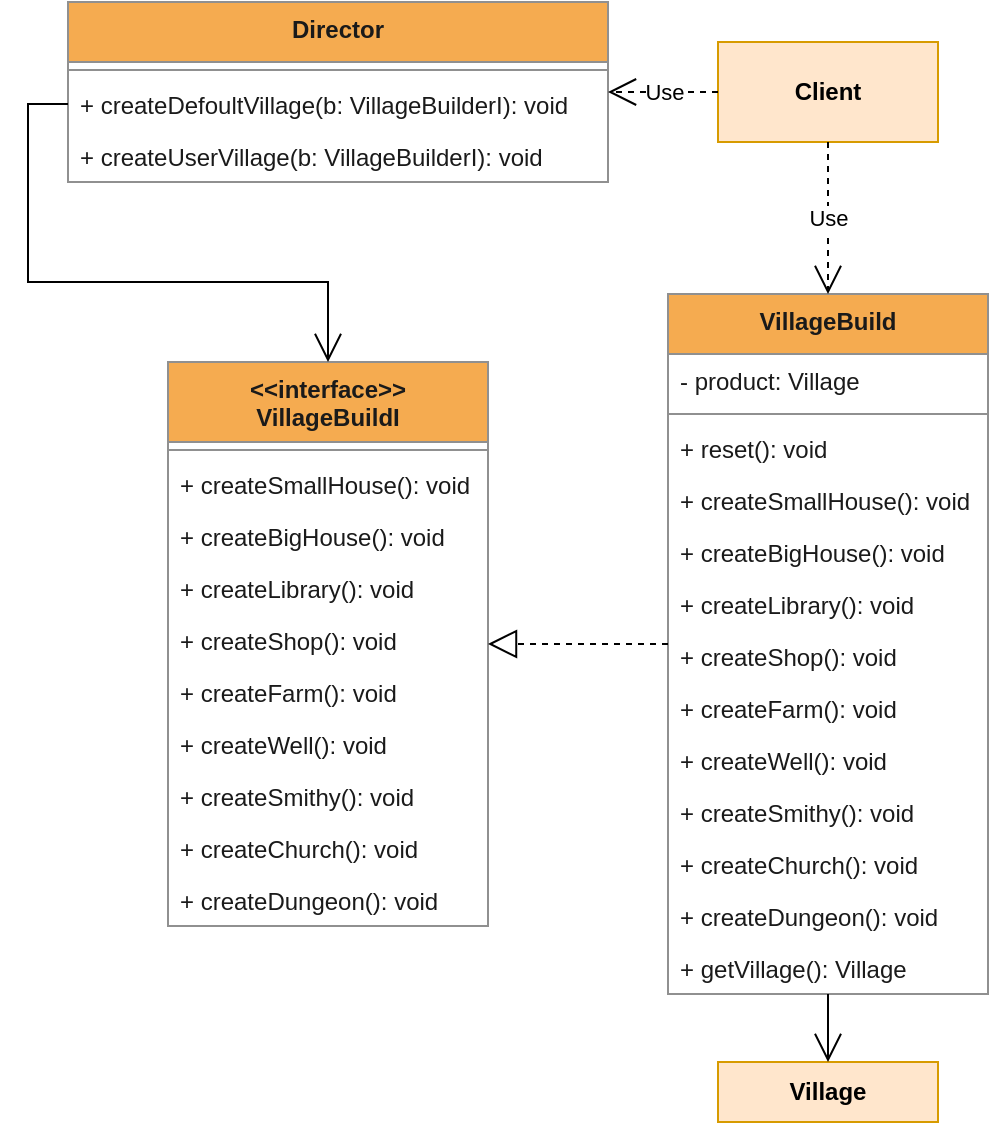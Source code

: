 <mxfile version="21.2.9" type="device">
  <diagram id="C5RBs43oDa-KdzZeNtuy" name="Page-1">
    <mxGraphModel dx="1050" dy="1750" grid="1" gridSize="10" guides="1" tooltips="1" connect="1" arrows="1" fold="1" page="1" pageScale="1" pageWidth="827" pageHeight="1169" math="0" shadow="0">
      <root>
        <mxCell id="WIyWlLk6GJQsqaUBKTNV-0" />
        <mxCell id="WIyWlLk6GJQsqaUBKTNV-1" parent="WIyWlLk6GJQsqaUBKTNV-0" />
        <mxCell id="aXRni7IWtxycw8JLSEys-0" value="&amp;lt;&amp;lt;interface&amp;gt;&amp;gt;&lt;br&gt;VillageBuildI" style="swimlane;fontStyle=1;align=center;verticalAlign=top;childLayout=stackLayout;horizontal=1;startSize=40;horizontalStack=0;resizeParent=1;resizeParentMax=0;resizeLast=0;collapsible=1;marginBottom=0;whiteSpace=wrap;html=1;labelBackgroundColor=none;fillColor=#F5AB50;strokeColor=#909090;fontColor=#1A1A1A;" parent="WIyWlLk6GJQsqaUBKTNV-1" vertex="1">
          <mxGeometry x="240" y="-20" width="160" height="282" as="geometry" />
        </mxCell>
        <mxCell id="aXRni7IWtxycw8JLSEys-2" value="" style="line;strokeWidth=1;fillColor=none;align=left;verticalAlign=middle;spacingTop=-1;spacingLeft=3;spacingRight=3;rotatable=0;labelPosition=right;points=[];portConstraint=eastwest;strokeColor=#909090;labelBackgroundColor=none;fontColor=#1A1A1A;" parent="aXRni7IWtxycw8JLSEys-0" vertex="1">
          <mxGeometry y="40" width="160" height="8" as="geometry" />
        </mxCell>
        <mxCell id="FIAMeoKrVB0VBsVTYVQM-8" value="+ createSmallHouse(): void" style="text;strokeColor=none;fillColor=none;align=left;verticalAlign=top;spacingLeft=4;spacingRight=4;overflow=hidden;rotatable=0;points=[[0,0.5],[1,0.5]];portConstraint=eastwest;whiteSpace=wrap;html=1;labelBackgroundColor=none;fontColor=#1A1A1A;" parent="aXRni7IWtxycw8JLSEys-0" vertex="1">
          <mxGeometry y="48" width="160" height="26" as="geometry" />
        </mxCell>
        <mxCell id="FIAMeoKrVB0VBsVTYVQM-0" value="+ createBigHouse(): void" style="text;strokeColor=none;fillColor=none;align=left;verticalAlign=top;spacingLeft=4;spacingRight=4;overflow=hidden;rotatable=0;points=[[0,0.5],[1,0.5]];portConstraint=eastwest;whiteSpace=wrap;html=1;labelBackgroundColor=none;fontColor=#1A1A1A;" parent="aXRni7IWtxycw8JLSEys-0" vertex="1">
          <mxGeometry y="74" width="160" height="26" as="geometry" />
        </mxCell>
        <mxCell id="FIAMeoKrVB0VBsVTYVQM-4" value="+ createLibrary(): void" style="text;strokeColor=none;fillColor=none;align=left;verticalAlign=top;spacingLeft=4;spacingRight=4;overflow=hidden;rotatable=0;points=[[0,0.5],[1,0.5]];portConstraint=eastwest;whiteSpace=wrap;html=1;labelBackgroundColor=none;fontColor=#1A1A1A;" parent="aXRni7IWtxycw8JLSEys-0" vertex="1">
          <mxGeometry y="100" width="160" height="26" as="geometry" />
        </mxCell>
        <mxCell id="FIAMeoKrVB0VBsVTYVQM-3" value="+ createShop(): void" style="text;strokeColor=none;fillColor=none;align=left;verticalAlign=top;spacingLeft=4;spacingRight=4;overflow=hidden;rotatable=0;points=[[0,0.5],[1,0.5]];portConstraint=eastwest;whiteSpace=wrap;html=1;labelBackgroundColor=none;fontColor=#1A1A1A;" parent="aXRni7IWtxycw8JLSEys-0" vertex="1">
          <mxGeometry y="126" width="160" height="26" as="geometry" />
        </mxCell>
        <mxCell id="FIAMeoKrVB0VBsVTYVQM-2" value="+ createFarm(): void" style="text;strokeColor=none;fillColor=none;align=left;verticalAlign=top;spacingLeft=4;spacingRight=4;overflow=hidden;rotatable=0;points=[[0,0.5],[1,0.5]];portConstraint=eastwest;whiteSpace=wrap;html=1;labelBackgroundColor=none;fontColor=#1A1A1A;" parent="aXRni7IWtxycw8JLSEys-0" vertex="1">
          <mxGeometry y="152" width="160" height="26" as="geometry" />
        </mxCell>
        <mxCell id="FIAMeoKrVB0VBsVTYVQM-1" value="+ createWell(): void" style="text;strokeColor=none;fillColor=none;align=left;verticalAlign=top;spacingLeft=4;spacingRight=4;overflow=hidden;rotatable=0;points=[[0,0.5],[1,0.5]];portConstraint=eastwest;whiteSpace=wrap;html=1;labelBackgroundColor=none;fontColor=#1A1A1A;" parent="aXRni7IWtxycw8JLSEys-0" vertex="1">
          <mxGeometry y="178" width="160" height="26" as="geometry" />
        </mxCell>
        <mxCell id="FIAMeoKrVB0VBsVTYVQM-5" value="+ createSmithy(): void" style="text;strokeColor=none;fillColor=none;align=left;verticalAlign=top;spacingLeft=4;spacingRight=4;overflow=hidden;rotatable=0;points=[[0,0.5],[1,0.5]];portConstraint=eastwest;whiteSpace=wrap;html=1;labelBackgroundColor=none;fontColor=#1A1A1A;" parent="aXRni7IWtxycw8JLSEys-0" vertex="1">
          <mxGeometry y="204" width="160" height="26" as="geometry" />
        </mxCell>
        <mxCell id="FIAMeoKrVB0VBsVTYVQM-6" value="+ createChurch(): void" style="text;strokeColor=none;fillColor=none;align=left;verticalAlign=top;spacingLeft=4;spacingRight=4;overflow=hidden;rotatable=0;points=[[0,0.5],[1,0.5]];portConstraint=eastwest;whiteSpace=wrap;html=1;labelBackgroundColor=none;fontColor=#1A1A1A;" parent="aXRni7IWtxycw8JLSEys-0" vertex="1">
          <mxGeometry y="230" width="160" height="26" as="geometry" />
        </mxCell>
        <mxCell id="FIAMeoKrVB0VBsVTYVQM-7" value="+ createDungeon(): void" style="text;strokeColor=none;fillColor=none;align=left;verticalAlign=top;spacingLeft=4;spacingRight=4;overflow=hidden;rotatable=0;points=[[0,0.5],[1,0.5]];portConstraint=eastwest;whiteSpace=wrap;html=1;labelBackgroundColor=none;fontColor=#1A1A1A;" parent="aXRni7IWtxycw8JLSEys-0" vertex="1">
          <mxGeometry y="256" width="160" height="26" as="geometry" />
        </mxCell>
        <mxCell id="FIAMeoKrVB0VBsVTYVQM-9" value="VillageBuild" style="swimlane;fontStyle=1;align=center;verticalAlign=top;childLayout=stackLayout;horizontal=1;startSize=30;horizontalStack=0;resizeParent=1;resizeParentMax=0;resizeLast=0;collapsible=1;marginBottom=0;whiteSpace=wrap;html=1;labelBackgroundColor=none;fillColor=#F5AB50;strokeColor=#909090;fontColor=#1A1A1A;" parent="WIyWlLk6GJQsqaUBKTNV-1" vertex="1">
          <mxGeometry x="490" y="-54" width="160" height="350" as="geometry" />
        </mxCell>
        <mxCell id="FIAMeoKrVB0VBsVTYVQM-20" value="- product: Village" style="text;strokeColor=none;fillColor=none;align=left;verticalAlign=top;spacingLeft=4;spacingRight=4;overflow=hidden;rotatable=0;points=[[0,0.5],[1,0.5]];portConstraint=eastwest;whiteSpace=wrap;html=1;labelBackgroundColor=none;fontColor=#1A1A1A;" parent="FIAMeoKrVB0VBsVTYVQM-9" vertex="1">
          <mxGeometry y="30" width="160" height="26" as="geometry" />
        </mxCell>
        <mxCell id="FIAMeoKrVB0VBsVTYVQM-10" value="" style="line;strokeWidth=1;fillColor=none;align=left;verticalAlign=middle;spacingTop=-1;spacingLeft=3;spacingRight=3;rotatable=0;labelPosition=right;points=[];portConstraint=eastwest;strokeColor=#909090;labelBackgroundColor=none;fontColor=#1A1A1A;" parent="FIAMeoKrVB0VBsVTYVQM-9" vertex="1">
          <mxGeometry y="56" width="160" height="8" as="geometry" />
        </mxCell>
        <mxCell id="FIAMeoKrVB0VBsVTYVQM-22" value="+ reset(): void" style="text;strokeColor=none;fillColor=none;align=left;verticalAlign=top;spacingLeft=4;spacingRight=4;overflow=hidden;rotatable=0;points=[[0,0.5],[1,0.5]];portConstraint=eastwest;whiteSpace=wrap;html=1;labelBackgroundColor=none;fontColor=#1A1A1A;" parent="FIAMeoKrVB0VBsVTYVQM-9" vertex="1">
          <mxGeometry y="64" width="160" height="26" as="geometry" />
        </mxCell>
        <mxCell id="FIAMeoKrVB0VBsVTYVQM-11" value="+ createSmallHouse(): void" style="text;strokeColor=none;fillColor=none;align=left;verticalAlign=top;spacingLeft=4;spacingRight=4;overflow=hidden;rotatable=0;points=[[0,0.5],[1,0.5]];portConstraint=eastwest;whiteSpace=wrap;html=1;labelBackgroundColor=none;fontColor=#1A1A1A;" parent="FIAMeoKrVB0VBsVTYVQM-9" vertex="1">
          <mxGeometry y="90" width="160" height="26" as="geometry" />
        </mxCell>
        <mxCell id="FIAMeoKrVB0VBsVTYVQM-12" value="+ createBigHouse(): void" style="text;strokeColor=none;fillColor=none;align=left;verticalAlign=top;spacingLeft=4;spacingRight=4;overflow=hidden;rotatable=0;points=[[0,0.5],[1,0.5]];portConstraint=eastwest;whiteSpace=wrap;html=1;labelBackgroundColor=none;fontColor=#1A1A1A;" parent="FIAMeoKrVB0VBsVTYVQM-9" vertex="1">
          <mxGeometry y="116" width="160" height="26" as="geometry" />
        </mxCell>
        <mxCell id="FIAMeoKrVB0VBsVTYVQM-13" value="+ createLibrary(): void" style="text;strokeColor=none;fillColor=none;align=left;verticalAlign=top;spacingLeft=4;spacingRight=4;overflow=hidden;rotatable=0;points=[[0,0.5],[1,0.5]];portConstraint=eastwest;whiteSpace=wrap;html=1;labelBackgroundColor=none;fontColor=#1A1A1A;" parent="FIAMeoKrVB0VBsVTYVQM-9" vertex="1">
          <mxGeometry y="142" width="160" height="26" as="geometry" />
        </mxCell>
        <mxCell id="FIAMeoKrVB0VBsVTYVQM-14" value="+ createShop(): void" style="text;strokeColor=none;fillColor=none;align=left;verticalAlign=top;spacingLeft=4;spacingRight=4;overflow=hidden;rotatable=0;points=[[0,0.5],[1,0.5]];portConstraint=eastwest;whiteSpace=wrap;html=1;labelBackgroundColor=none;fontColor=#1A1A1A;" parent="FIAMeoKrVB0VBsVTYVQM-9" vertex="1">
          <mxGeometry y="168" width="160" height="26" as="geometry" />
        </mxCell>
        <mxCell id="FIAMeoKrVB0VBsVTYVQM-15" value="+ createFarm(): void" style="text;strokeColor=none;fillColor=none;align=left;verticalAlign=top;spacingLeft=4;spacingRight=4;overflow=hidden;rotatable=0;points=[[0,0.5],[1,0.5]];portConstraint=eastwest;whiteSpace=wrap;html=1;labelBackgroundColor=none;fontColor=#1A1A1A;" parent="FIAMeoKrVB0VBsVTYVQM-9" vertex="1">
          <mxGeometry y="194" width="160" height="26" as="geometry" />
        </mxCell>
        <mxCell id="FIAMeoKrVB0VBsVTYVQM-16" value="+ createWell(): void" style="text;strokeColor=none;fillColor=none;align=left;verticalAlign=top;spacingLeft=4;spacingRight=4;overflow=hidden;rotatable=0;points=[[0,0.5],[1,0.5]];portConstraint=eastwest;whiteSpace=wrap;html=1;labelBackgroundColor=none;fontColor=#1A1A1A;" parent="FIAMeoKrVB0VBsVTYVQM-9" vertex="1">
          <mxGeometry y="220" width="160" height="26" as="geometry" />
        </mxCell>
        <mxCell id="FIAMeoKrVB0VBsVTYVQM-17" value="+ createSmithy(): void" style="text;strokeColor=none;fillColor=none;align=left;verticalAlign=top;spacingLeft=4;spacingRight=4;overflow=hidden;rotatable=0;points=[[0,0.5],[1,0.5]];portConstraint=eastwest;whiteSpace=wrap;html=1;labelBackgroundColor=none;fontColor=#1A1A1A;" parent="FIAMeoKrVB0VBsVTYVQM-9" vertex="1">
          <mxGeometry y="246" width="160" height="26" as="geometry" />
        </mxCell>
        <mxCell id="FIAMeoKrVB0VBsVTYVQM-18" value="+ createChurch(): void" style="text;strokeColor=none;fillColor=none;align=left;verticalAlign=top;spacingLeft=4;spacingRight=4;overflow=hidden;rotatable=0;points=[[0,0.5],[1,0.5]];portConstraint=eastwest;whiteSpace=wrap;html=1;labelBackgroundColor=none;fontColor=#1A1A1A;" parent="FIAMeoKrVB0VBsVTYVQM-9" vertex="1">
          <mxGeometry y="272" width="160" height="26" as="geometry" />
        </mxCell>
        <mxCell id="FIAMeoKrVB0VBsVTYVQM-19" value="+ createDungeon(): void" style="text;strokeColor=none;fillColor=none;align=left;verticalAlign=top;spacingLeft=4;spacingRight=4;overflow=hidden;rotatable=0;points=[[0,0.5],[1,0.5]];portConstraint=eastwest;whiteSpace=wrap;html=1;labelBackgroundColor=none;fontColor=#1A1A1A;" parent="FIAMeoKrVB0VBsVTYVQM-9" vertex="1">
          <mxGeometry y="298" width="160" height="26" as="geometry" />
        </mxCell>
        <mxCell id="FIAMeoKrVB0VBsVTYVQM-21" value="+ getVillage(): Village" style="text;strokeColor=none;fillColor=none;align=left;verticalAlign=top;spacingLeft=4;spacingRight=4;overflow=hidden;rotatable=0;points=[[0,0.5],[1,0.5]];portConstraint=eastwest;whiteSpace=wrap;html=1;labelBackgroundColor=none;fontColor=#1A1A1A;" parent="FIAMeoKrVB0VBsVTYVQM-9" vertex="1">
          <mxGeometry y="324" width="160" height="26" as="geometry" />
        </mxCell>
        <mxCell id="FIAMeoKrVB0VBsVTYVQM-23" value="" style="endArrow=block;dashed=1;endFill=0;endSize=12;html=1;rounded=0;" parent="WIyWlLk6GJQsqaUBKTNV-1" source="FIAMeoKrVB0VBsVTYVQM-9" target="aXRni7IWtxycw8JLSEys-0" edge="1">
          <mxGeometry width="160" relative="1" as="geometry">
            <mxPoint x="80" y="350" as="sourcePoint" />
            <mxPoint x="240" y="350" as="targetPoint" />
          </mxGeometry>
        </mxCell>
        <mxCell id="FIAMeoKrVB0VBsVTYVQM-24" value="Director" style="swimlane;fontStyle=1;align=center;verticalAlign=top;childLayout=stackLayout;horizontal=1;startSize=30;horizontalStack=0;resizeParent=1;resizeParentMax=0;resizeLast=0;collapsible=1;marginBottom=0;whiteSpace=wrap;html=1;labelBackgroundColor=none;fillColor=#F5AB50;strokeColor=#909090;fontColor=#1A1A1A;" parent="WIyWlLk6GJQsqaUBKTNV-1" vertex="1">
          <mxGeometry x="190" y="-200" width="270" height="90" as="geometry" />
        </mxCell>
        <mxCell id="FIAMeoKrVB0VBsVTYVQM-26" value="" style="line;strokeWidth=1;fillColor=none;align=left;verticalAlign=middle;spacingTop=-1;spacingLeft=3;spacingRight=3;rotatable=0;labelPosition=right;points=[];portConstraint=eastwest;strokeColor=#909090;labelBackgroundColor=none;fontColor=#1A1A1A;" parent="FIAMeoKrVB0VBsVTYVQM-24" vertex="1">
          <mxGeometry y="30" width="270" height="8" as="geometry" />
        </mxCell>
        <mxCell id="FIAMeoKrVB0VBsVTYVQM-36" value="+ createDefoultVillage(b: VillageBuilderI): void" style="text;strokeColor=none;fillColor=none;align=left;verticalAlign=top;spacingLeft=4;spacingRight=4;overflow=hidden;rotatable=0;points=[[0,0.5],[1,0.5]];portConstraint=eastwest;whiteSpace=wrap;html=1;labelBackgroundColor=none;fontColor=#1A1A1A;" parent="FIAMeoKrVB0VBsVTYVQM-24" vertex="1">
          <mxGeometry y="38" width="270" height="26" as="geometry" />
        </mxCell>
        <mxCell id="FIAMeoKrVB0VBsVTYVQM-37" value="+ createUserVillage(b: VillageBuilderI): void" style="text;strokeColor=none;fillColor=none;align=left;verticalAlign=top;spacingLeft=4;spacingRight=4;overflow=hidden;rotatable=0;points=[[0,0.5],[1,0.5]];portConstraint=eastwest;whiteSpace=wrap;html=1;labelBackgroundColor=none;fontColor=#1A1A1A;" parent="FIAMeoKrVB0VBsVTYVQM-24" vertex="1">
          <mxGeometry y="64" width="270" height="26" as="geometry" />
        </mxCell>
        <mxCell id="FIAMeoKrVB0VBsVTYVQM-38" value="&lt;b&gt;Client&lt;/b&gt;" style="html=1;whiteSpace=wrap;fillColor=#ffe6cc;strokeColor=#d79b00;" parent="WIyWlLk6GJQsqaUBKTNV-1" vertex="1">
          <mxGeometry x="515" y="-180" width="110" height="50" as="geometry" />
        </mxCell>
        <mxCell id="FIAMeoKrVB0VBsVTYVQM-53" value="&lt;b&gt;Village&lt;/b&gt;" style="html=1;whiteSpace=wrap;fillColor=#ffe6cc;strokeColor=#d79b00;" parent="WIyWlLk6GJQsqaUBKTNV-1" vertex="1">
          <mxGeometry x="515" y="330" width="110" height="30" as="geometry" />
        </mxCell>
        <mxCell id="FIAMeoKrVB0VBsVTYVQM-54" value="" style="endArrow=open;endFill=1;endSize=12;html=1;rounded=0;" parent="WIyWlLk6GJQsqaUBKTNV-1" source="FIAMeoKrVB0VBsVTYVQM-9" target="FIAMeoKrVB0VBsVTYVQM-53" edge="1">
          <mxGeometry width="160" relative="1" as="geometry">
            <mxPoint x="280" y="400" as="sourcePoint" />
            <mxPoint x="440" y="400" as="targetPoint" />
          </mxGeometry>
        </mxCell>
        <mxCell id="RU7m0iX1t_h4HuvClVVp-0" value="Use" style="endArrow=open;endSize=12;dashed=1;html=1;rounded=0;" parent="WIyWlLk6GJQsqaUBKTNV-1" source="FIAMeoKrVB0VBsVTYVQM-38" target="FIAMeoKrVB0VBsVTYVQM-9" edge="1">
          <mxGeometry width="160" relative="1" as="geometry">
            <mxPoint x="640" y="-120" as="sourcePoint" />
            <mxPoint x="730" y="-180" as="targetPoint" />
          </mxGeometry>
        </mxCell>
        <mxCell id="RU7m0iX1t_h4HuvClVVp-1" value="Use" style="endArrow=open;endSize=12;dashed=1;html=1;rounded=0;" parent="WIyWlLk6GJQsqaUBKTNV-1" source="FIAMeoKrVB0VBsVTYVQM-38" target="FIAMeoKrVB0VBsVTYVQM-24" edge="1">
          <mxGeometry width="160" relative="1" as="geometry">
            <mxPoint x="440" y="-240" as="sourcePoint" />
            <mxPoint x="600" y="-240" as="targetPoint" />
          </mxGeometry>
        </mxCell>
        <mxCell id="RU7m0iX1t_h4HuvClVVp-2" value="" style="endArrow=open;endFill=1;endSize=12;html=1;rounded=0;entryX=0.5;entryY=0;entryDx=0;entryDy=0;" parent="WIyWlLk6GJQsqaUBKTNV-1" source="FIAMeoKrVB0VBsVTYVQM-36" target="aXRni7IWtxycw8JLSEys-0" edge="1">
          <mxGeometry width="160" relative="1" as="geometry">
            <mxPoint x="330" as="sourcePoint" />
            <mxPoint x="400" y="-60" as="targetPoint" />
            <Array as="points">
              <mxPoint x="170" y="-149" />
              <mxPoint x="170" y="-60" />
              <mxPoint x="320" y="-60" />
            </Array>
          </mxGeometry>
        </mxCell>
      </root>
    </mxGraphModel>
  </diagram>
</mxfile>

